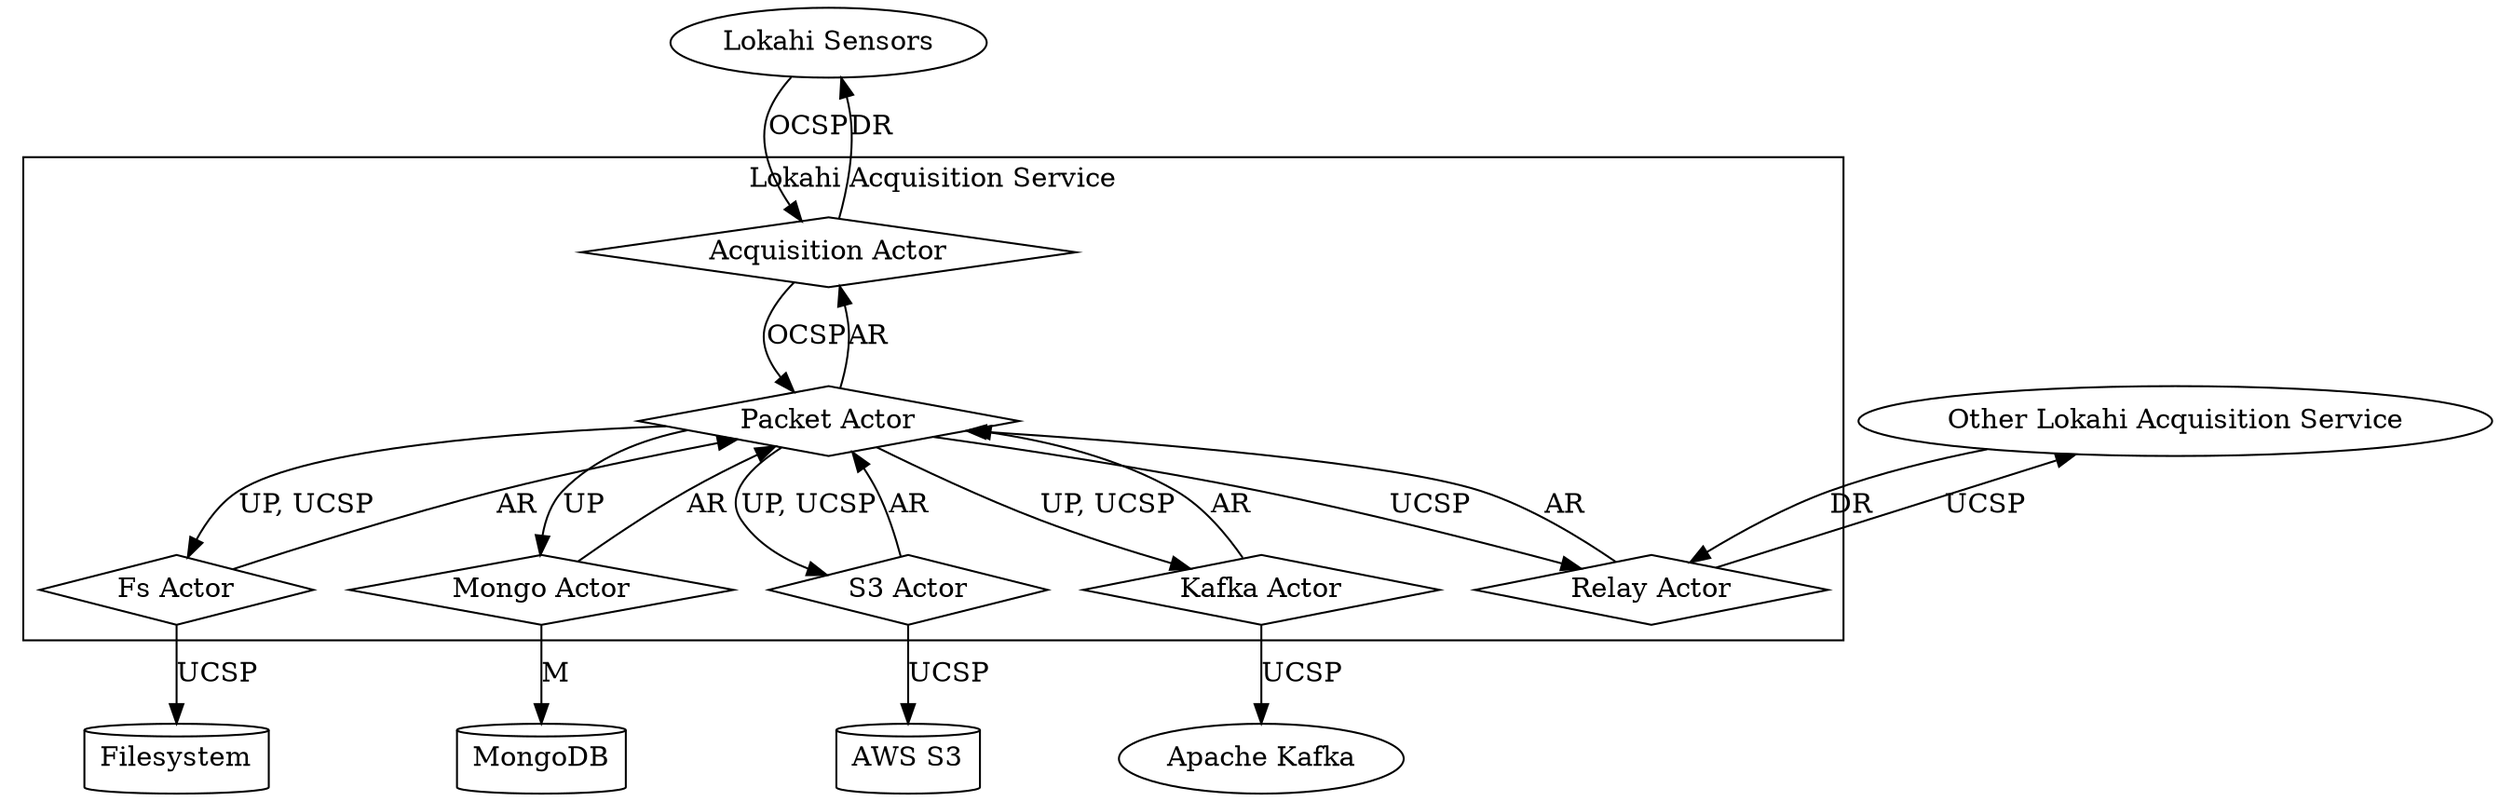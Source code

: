 digraph LokahiAcquisition {
    LokahiSensors [label="Lokahi Sensors"];
    FS [label="Filesystem", shape="cylinder"];
    MongoDB [shape="cylinder"];
    S3 [label="AWS S3", shape="cylinder"];
    Kafka [label="Apache Kafka"];
    OtherLokahiAcquisition [label="Other Lokahi Acquisition Service"];

    subgraph cluster_acquisition {
        label = "Lokahi Acquisition Service";

        AcquisitionActor [label="Acquisition Actor", shape="diamond"];
        PacketActor [label="Packet Actor", shape="diamond"];
        FsActor [label="Fs Actor", shape="diamond"];
        MongoActor [label="Mongo Actor", shape="diamond"];
        S3Actor [label="S3 Actor", shape="diamond"];
        KafkaActor [label="Kafka Actor", shape="diamond"];
        RelayActor [label="Relay Actor", shape="diamond"];

        AcquisitionActor -> PacketActor [label="OCSP"];
        PacketActor -> AcquisitionActor [label="AR"];

        PacketActor -> FsActor [label="UP, UCSP"];
        FsActor -> PacketActor [label="AR"]

        PacketActor -> MongoActor [label="UP"];
        MongoActor -> PacketActor [label="AR"];

        PacketActor -> S3Actor [label="UP, UCSP"];
        S3Actor -> PacketActor [label="AR"];

        PacketActor -> KafkaActor [label="UP, UCSP"];
        KafkaActor -> PacketActor [label="AR"]

        PacketActor -> RelayActor [label="UCSP"];
        RelayActor -> PacketActor [label="AR"];
    }

    LokahiSensors -> AcquisitionActor [label="OCSP"];
    AcquisitionActor -> LokahiSensors [label="DR"];

    FsActor -> FS [label="UCSP"];

    MongoActor -> MongoDB [label="M"];
    S3Actor -> S3 [label="UCSP"];
    KafkaActor -> Kafka [label="UCSP"];
    RelayActor -> OtherLokahiAcquisition [label="UCSP"];
    OtherLokahiAcquisition -> RelayActor [label="DR"];
}